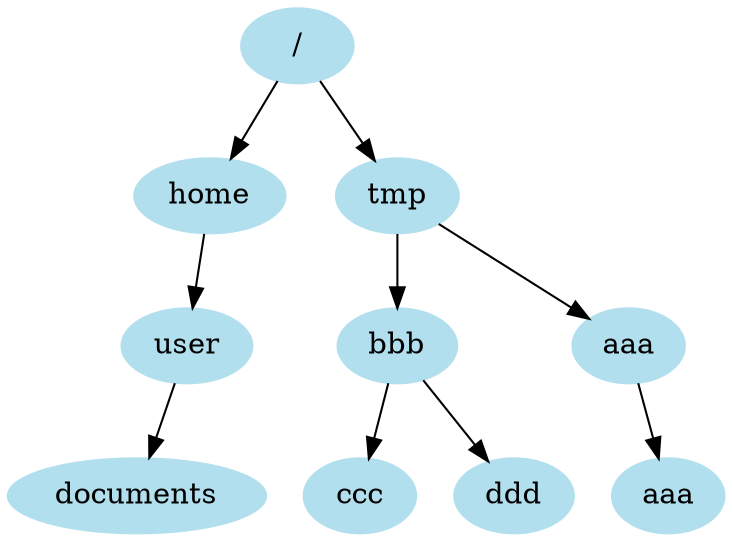 digraph FileSystem {
node [color=lightblue2, style=filled]
"2737264" [label="/"]
"2737264" -> "6891536"
"6891536" [label="home"]
"6891536" -> "6891600"
"6891600" [label="user"]
"6891600" -> "6891664"
"6891664" [label="documents"]
"2737264" -> "6891888"
"6891888" [label="tmp"]
"6891888" -> "6891920"
"6891920" [label="bbb"]
"6891920" -> "6892080"
"6892080" [label="ccc"]
"6891920" -> "6892144"
"6892144" [label="ddd"]
"6891888" -> "6891952"
"6891952" [label="aaa"]
"6891952" -> "6891984"
"6891984" [label="aaa"]
}
